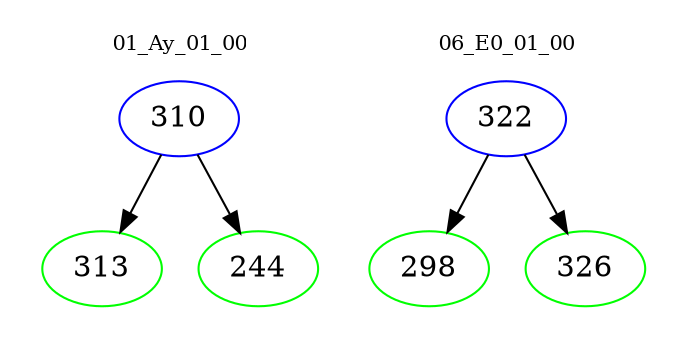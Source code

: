 digraph{
subgraph cluster_0 {
color = white
label = "01_Ay_01_00";
fontsize=10;
T0_310 [label="310", color="blue"]
T0_310 -> T0_313 [color="black"]
T0_313 [label="313", color="green"]
T0_310 -> T0_244 [color="black"]
T0_244 [label="244", color="green"]
}
subgraph cluster_1 {
color = white
label = "06_E0_01_00";
fontsize=10;
T1_322 [label="322", color="blue"]
T1_322 -> T1_298 [color="black"]
T1_298 [label="298", color="green"]
T1_322 -> T1_326 [color="black"]
T1_326 [label="326", color="green"]
}
}
